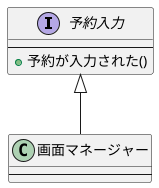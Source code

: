 @startuml 例題3-1_予約入力インターフェース
interface 予約入力 {
    ---
    +予約が入力された()
}

class 画面マネージャー {
    ---
}

予約入力 <|-down- 画面マネージャー 

@enduml
